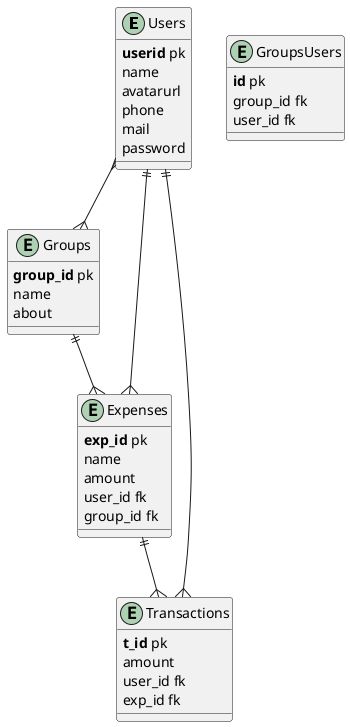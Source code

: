 @startuml
'https://plantuml.com/sequence-diagram
entity Users{
**userid** pk
name
avatarurl
phone
mail
password
}
entity Groups{
**group_id** pk
name
about
}
entity Expenses{
**exp_id** pk
name
amount
user_id fk
group_id fk
}
entity Transactions{
**t_id** pk
amount
user_id fk
exp_id fk
}
entity GroupsUsers{
**id** pk
group_id fk
user_id fk
}
Users ||--{ Expenses
Users ||--{ Transactions
Users }--{ Groups
Groups ||--{ Expenses
Expenses ||--{ Transactions
@enduml